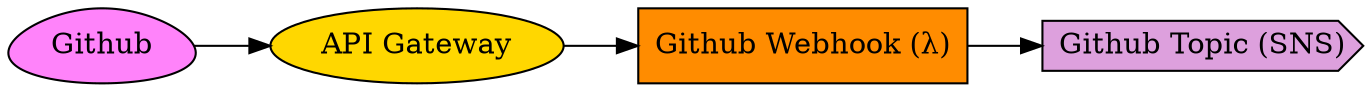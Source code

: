 digraph architecture {
  rankdir=LR
  github [label="Github" shape="egg" fillcolor="orchid1" style="filled"]
  api [label="API Gateway" shape="ellipse" fillcolor="gold" style="filled"]
  fn [label="Github Webhook (λ)" shape="rect" fillcolor="darkorange" style="filled"]
  sns [label="Github Topic (SNS)" shape="cds" fillcolor="plum" style="filled"]

  github->api
  api->fn
  fn->sns
}
